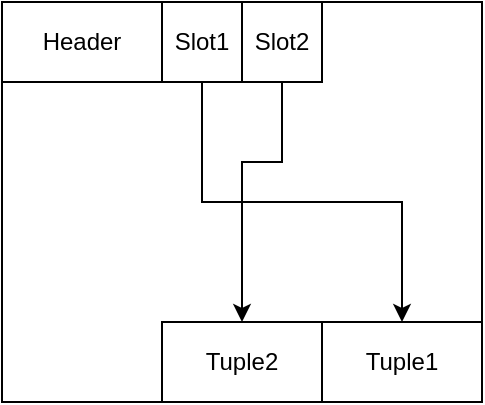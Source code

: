 <mxfile version="13.10.0" type="embed">
    <diagram id="szrO2HxObChEWTGmcw6Q" name="Page-1">
        <mxGraphModel dx="372" dy="490" grid="1" gridSize="10" guides="1" tooltips="1" connect="1" arrows="1" fold="1" page="1" pageScale="1" pageWidth="850" pageHeight="1100" math="0" shadow="0">
            <root>
                <mxCell id="0"/>
                <mxCell id="1" parent="0"/>
                <mxCell id="2" value="" style="whiteSpace=wrap;html=1;" parent="1" vertex="1">
                    <mxGeometry x="160" y="160" width="240" height="200" as="geometry"/>
                </mxCell>
                <mxCell id="3" value="Tuple1" style="whiteSpace=wrap;html=1;" parent="1" vertex="1">
                    <mxGeometry x="320" y="320" width="80" height="40" as="geometry"/>
                </mxCell>
                <mxCell id="4" value="Header" style="whiteSpace=wrap;html=1;" parent="1" vertex="1">
                    <mxGeometry x="160" y="160" width="80" height="40" as="geometry"/>
                </mxCell>
                <mxCell id="6" value="Tuple2" style="whiteSpace=wrap;html=1;" parent="1" vertex="1">
                    <mxGeometry x="240" y="320" width="80" height="40" as="geometry"/>
                </mxCell>
                <mxCell id="12" style="edgeStyle=orthogonalEdgeStyle;rounded=0;orthogonalLoop=1;jettySize=auto;html=1;exitX=0.5;exitY=1;exitDx=0;exitDy=0;" parent="1" source="7" target="3" edge="1">
                    <mxGeometry relative="1" as="geometry">
                        <Array as="points">
                            <mxPoint x="260" y="260"/>
                            <mxPoint x="360" y="260"/>
                        </Array>
                    </mxGeometry>
                </mxCell>
                <mxCell id="7" value="Slot1" style="whiteSpace=wrap;html=1;" parent="1" vertex="1">
                    <mxGeometry x="240" y="160" width="40" height="40" as="geometry"/>
                </mxCell>
                <mxCell id="13" style="edgeStyle=orthogonalEdgeStyle;rounded=0;orthogonalLoop=1;jettySize=auto;html=1;exitX=0.5;exitY=1;exitDx=0;exitDy=0;" parent="1" source="9" target="6" edge="1">
                    <mxGeometry relative="1" as="geometry">
                        <Array as="points">
                            <mxPoint x="300" y="240"/>
                            <mxPoint x="280" y="240"/>
                        </Array>
                    </mxGeometry>
                </mxCell>
                <mxCell id="9" value="Slot2" style="whiteSpace=wrap;html=1;" parent="1" vertex="1">
                    <mxGeometry x="280" y="160" width="40" height="40" as="geometry"/>
                </mxCell>
                <mxCell id="14" style="edgeStyle=orthogonalEdgeStyle;rounded=0;orthogonalLoop=1;jettySize=auto;html=1;exitX=0;exitY=0.5;exitDx=0;exitDy=0;entryX=1;entryY=0.5;entryDx=0;entryDy=0;" edge="1" parent="1" target="9">
                    <mxGeometry relative="1" as="geometry">
                        <mxPoint x="320" y="180" as="sourcePoint"/>
                    </mxGeometry>
                </mxCell>
            </root>
        </mxGraphModel>
    </diagram>
</mxfile>
